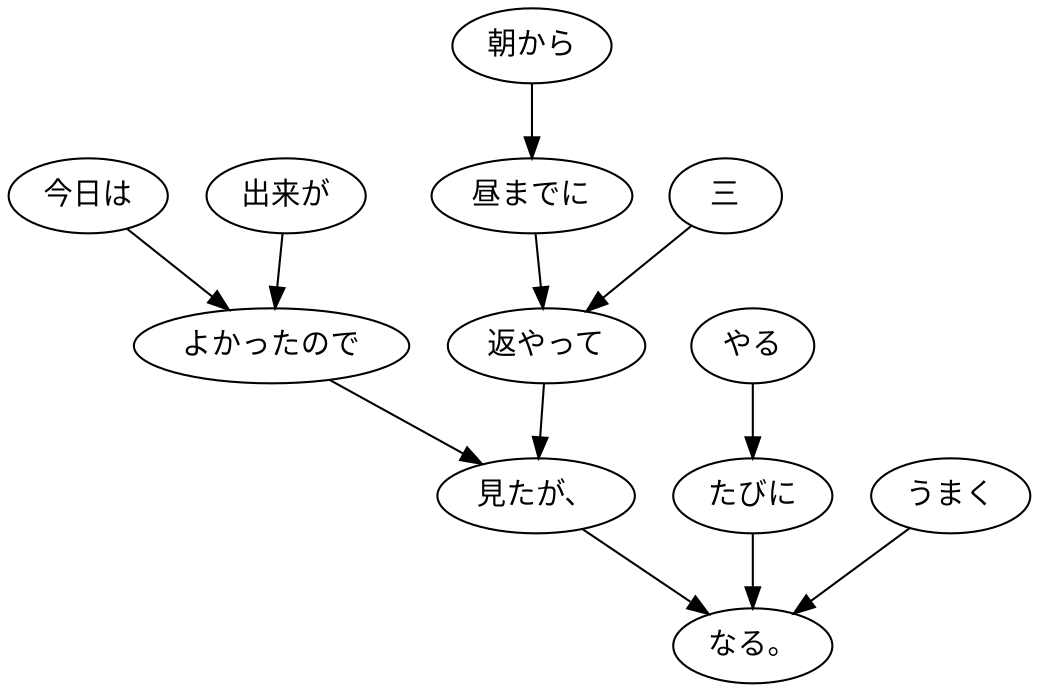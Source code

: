 digraph graph4122 {
	node0 [label="今日は"];
	node1 [label="出来が"];
	node2 [label="よかったので"];
	node3 [label="朝から"];
	node4 [label="昼までに"];
	node5 [label="三"];
	node6 [label="返やって"];
	node7 [label="見たが、"];
	node8 [label="やる"];
	node9 [label="たびに"];
	node10 [label="うまく"];
	node11 [label="なる。"];
	node0 -> node2;
	node1 -> node2;
	node2 -> node7;
	node3 -> node4;
	node4 -> node6;
	node5 -> node6;
	node6 -> node7;
	node7 -> node11;
	node8 -> node9;
	node9 -> node11;
	node10 -> node11;
}
